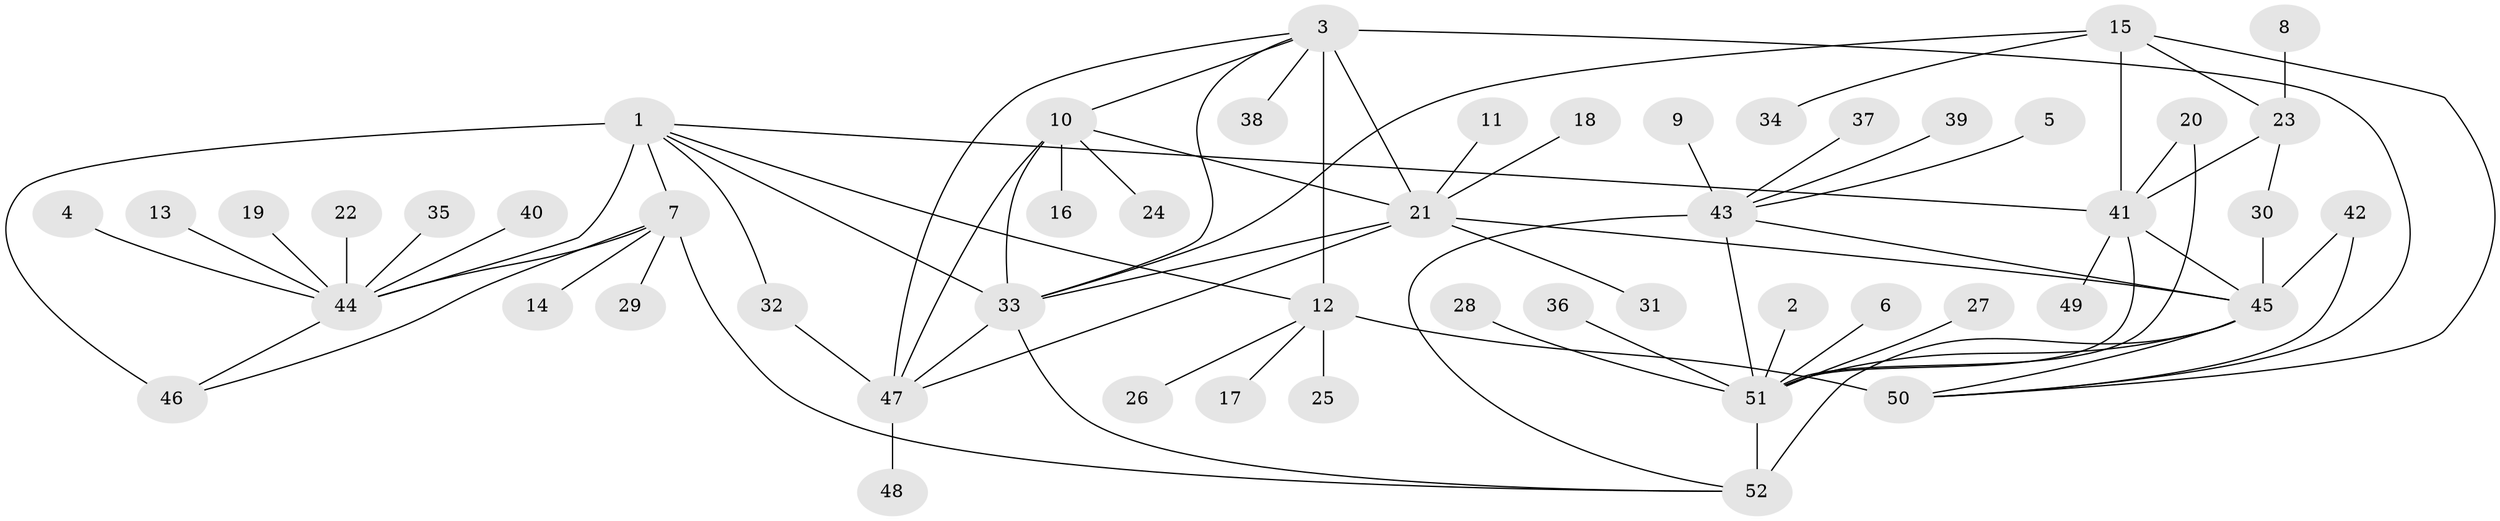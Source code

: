 // original degree distribution, {5: 0.015503875968992248, 11: 0.007751937984496124, 6: 0.03875968992248062, 13: 0.007751937984496124, 8: 0.023255813953488372, 7: 0.046511627906976744, 10: 0.031007751937984496, 12: 0.023255813953488372, 9: 0.03875968992248062, 1: 0.5891472868217055, 2: 0.13178294573643412, 3: 0.023255813953488372, 4: 0.023255813953488372}
// Generated by graph-tools (version 1.1) at 2025/37/03/04/25 23:37:32]
// undirected, 52 vertices, 77 edges
graph export_dot {
  node [color=gray90,style=filled];
  1;
  2;
  3;
  4;
  5;
  6;
  7;
  8;
  9;
  10;
  11;
  12;
  13;
  14;
  15;
  16;
  17;
  18;
  19;
  20;
  21;
  22;
  23;
  24;
  25;
  26;
  27;
  28;
  29;
  30;
  31;
  32;
  33;
  34;
  35;
  36;
  37;
  38;
  39;
  40;
  41;
  42;
  43;
  44;
  45;
  46;
  47;
  48;
  49;
  50;
  51;
  52;
  1 -- 7 [weight=2.0];
  1 -- 12 [weight=1.0];
  1 -- 32 [weight=1.0];
  1 -- 33 [weight=1.0];
  1 -- 41 [weight=1.0];
  1 -- 44 [weight=2.0];
  1 -- 46 [weight=4.0];
  2 -- 51 [weight=1.0];
  3 -- 10 [weight=1.0];
  3 -- 12 [weight=3.0];
  3 -- 21 [weight=1.0];
  3 -- 33 [weight=1.0];
  3 -- 38 [weight=1.0];
  3 -- 47 [weight=2.0];
  3 -- 50 [weight=2.0];
  4 -- 44 [weight=1.0];
  5 -- 43 [weight=1.0];
  6 -- 51 [weight=1.0];
  7 -- 14 [weight=1.0];
  7 -- 29 [weight=1.0];
  7 -- 44 [weight=1.0];
  7 -- 46 [weight=2.0];
  7 -- 52 [weight=1.0];
  8 -- 23 [weight=1.0];
  9 -- 43 [weight=1.0];
  10 -- 16 [weight=1.0];
  10 -- 21 [weight=1.0];
  10 -- 24 [weight=1.0];
  10 -- 33 [weight=1.0];
  10 -- 47 [weight=2.0];
  11 -- 21 [weight=1.0];
  12 -- 17 [weight=1.0];
  12 -- 25 [weight=1.0];
  12 -- 26 [weight=1.0];
  12 -- 50 [weight=6.0];
  13 -- 44 [weight=1.0];
  15 -- 23 [weight=1.0];
  15 -- 33 [weight=1.0];
  15 -- 34 [weight=1.0];
  15 -- 41 [weight=4.0];
  15 -- 50 [weight=1.0];
  18 -- 21 [weight=1.0];
  19 -- 44 [weight=1.0];
  20 -- 41 [weight=1.0];
  20 -- 51 [weight=1.0];
  21 -- 31 [weight=1.0];
  21 -- 33 [weight=1.0];
  21 -- 45 [weight=1.0];
  21 -- 47 [weight=2.0];
  22 -- 44 [weight=1.0];
  23 -- 30 [weight=1.0];
  23 -- 41 [weight=4.0];
  27 -- 51 [weight=1.0];
  28 -- 51 [weight=1.0];
  30 -- 45 [weight=1.0];
  32 -- 47 [weight=1.0];
  33 -- 47 [weight=2.0];
  33 -- 52 [weight=1.0];
  35 -- 44 [weight=1.0];
  36 -- 51 [weight=1.0];
  37 -- 43 [weight=1.0];
  39 -- 43 [weight=1.0];
  40 -- 44 [weight=1.0];
  41 -- 45 [weight=2.0];
  41 -- 49 [weight=1.0];
  41 -- 51 [weight=1.0];
  42 -- 45 [weight=1.0];
  42 -- 50 [weight=1.0];
  43 -- 45 [weight=1.0];
  43 -- 51 [weight=2.0];
  43 -- 52 [weight=2.0];
  44 -- 46 [weight=2.0];
  45 -- 50 [weight=1.0];
  45 -- 51 [weight=2.0];
  45 -- 52 [weight=2.0];
  47 -- 48 [weight=1.0];
  51 -- 52 [weight=4.0];
}
